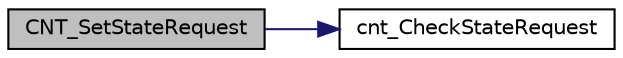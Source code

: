 digraph "CNT_SetStateRequest"
{
  edge [fontname="Helvetica",fontsize="10",labelfontname="Helvetica",labelfontsize="10"];
  node [fontname="Helvetica",fontsize="10",shape=record];
  rankdir="LR";
  Node153 [label="CNT_SetStateRequest",height=0.2,width=0.4,color="black", fillcolor="grey75", style="filled", fontcolor="black"];
  Node153 -> Node154 [color="midnightblue",fontsize="10",style="solid",fontname="Helvetica"];
  Node154 [label="cnt_CheckStateRequest",height=0.2,width=0.4,color="black", fillcolor="white", style="filled",URL="$contactor_8c.html#a35f30c58de5b33f4703bdee598fe8f21",tooltip="checks the state requests that are made. "];
}
